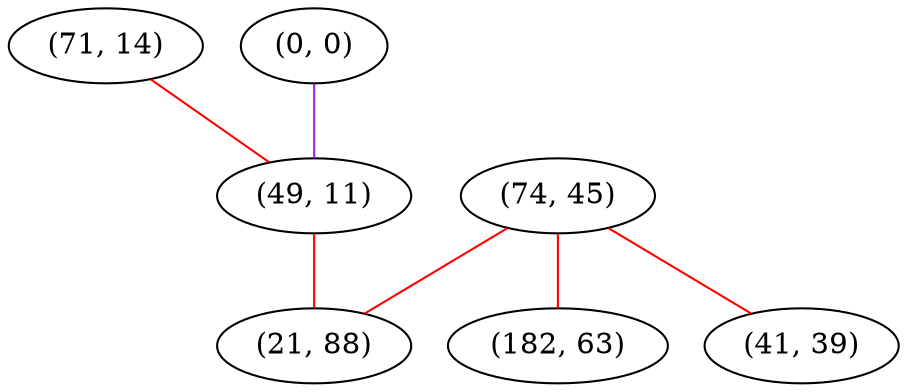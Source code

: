 graph "" {
"(71, 14)";
"(0, 0)";
"(74, 45)";
"(49, 11)";
"(182, 63)";
"(21, 88)";
"(41, 39)";
"(71, 14)" -- "(49, 11)"  [color=red, key=0, weight=1];
"(0, 0)" -- "(49, 11)"  [color=purple, key=0, weight=4];
"(74, 45)" -- "(182, 63)"  [color=red, key=0, weight=1];
"(74, 45)" -- "(21, 88)"  [color=red, key=0, weight=1];
"(74, 45)" -- "(41, 39)"  [color=red, key=0, weight=1];
"(49, 11)" -- "(21, 88)"  [color=red, key=0, weight=1];
}
